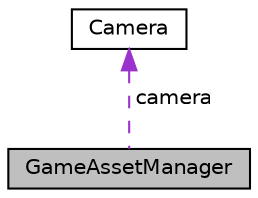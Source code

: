digraph "GameAssetManager"
{
  edge [fontname="Helvetica",fontsize="10",labelfontname="Helvetica",labelfontsize="10"];
  node [fontname="Helvetica",fontsize="10",shape=record];
  Node1 [label="GameAssetManager",height=0.2,width=0.4,color="black", fillcolor="grey75", style="filled", fontcolor="black"];
  Node2 -> Node1 [dir="back",color="darkorchid3",fontsize="10",style="dashed",label=" camera" ];
  Node2 [label="Camera",height=0.2,width=0.4,color="black", fillcolor="white", style="filled",URL="$class_camera.html"];
}
